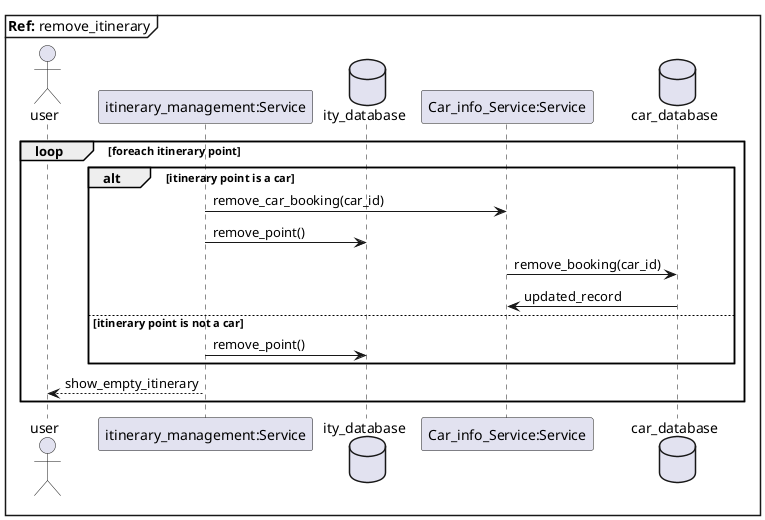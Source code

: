 @startuml ref_remove_itinerary
mainframe **Ref:** remove_itinerary
actor user
participant "itinerary_management:Service" as ity
database ity_database as itydb
participant "Car_info_Service:Service" as  car
database car_database as cardb

loop foreach itinerary point
    alt itinerary point is a car
    ity -> car : remove_car_booking(car_id)
    ity -> itydb : remove_point()
    car -> cardb : remove_booking(car_id)
    car <- cardb : updated_record
    else itinerary point is not a car
    ity -> itydb : remove_point()
    end
    user <-- ity : show_empty_itinerary
end

@enduml